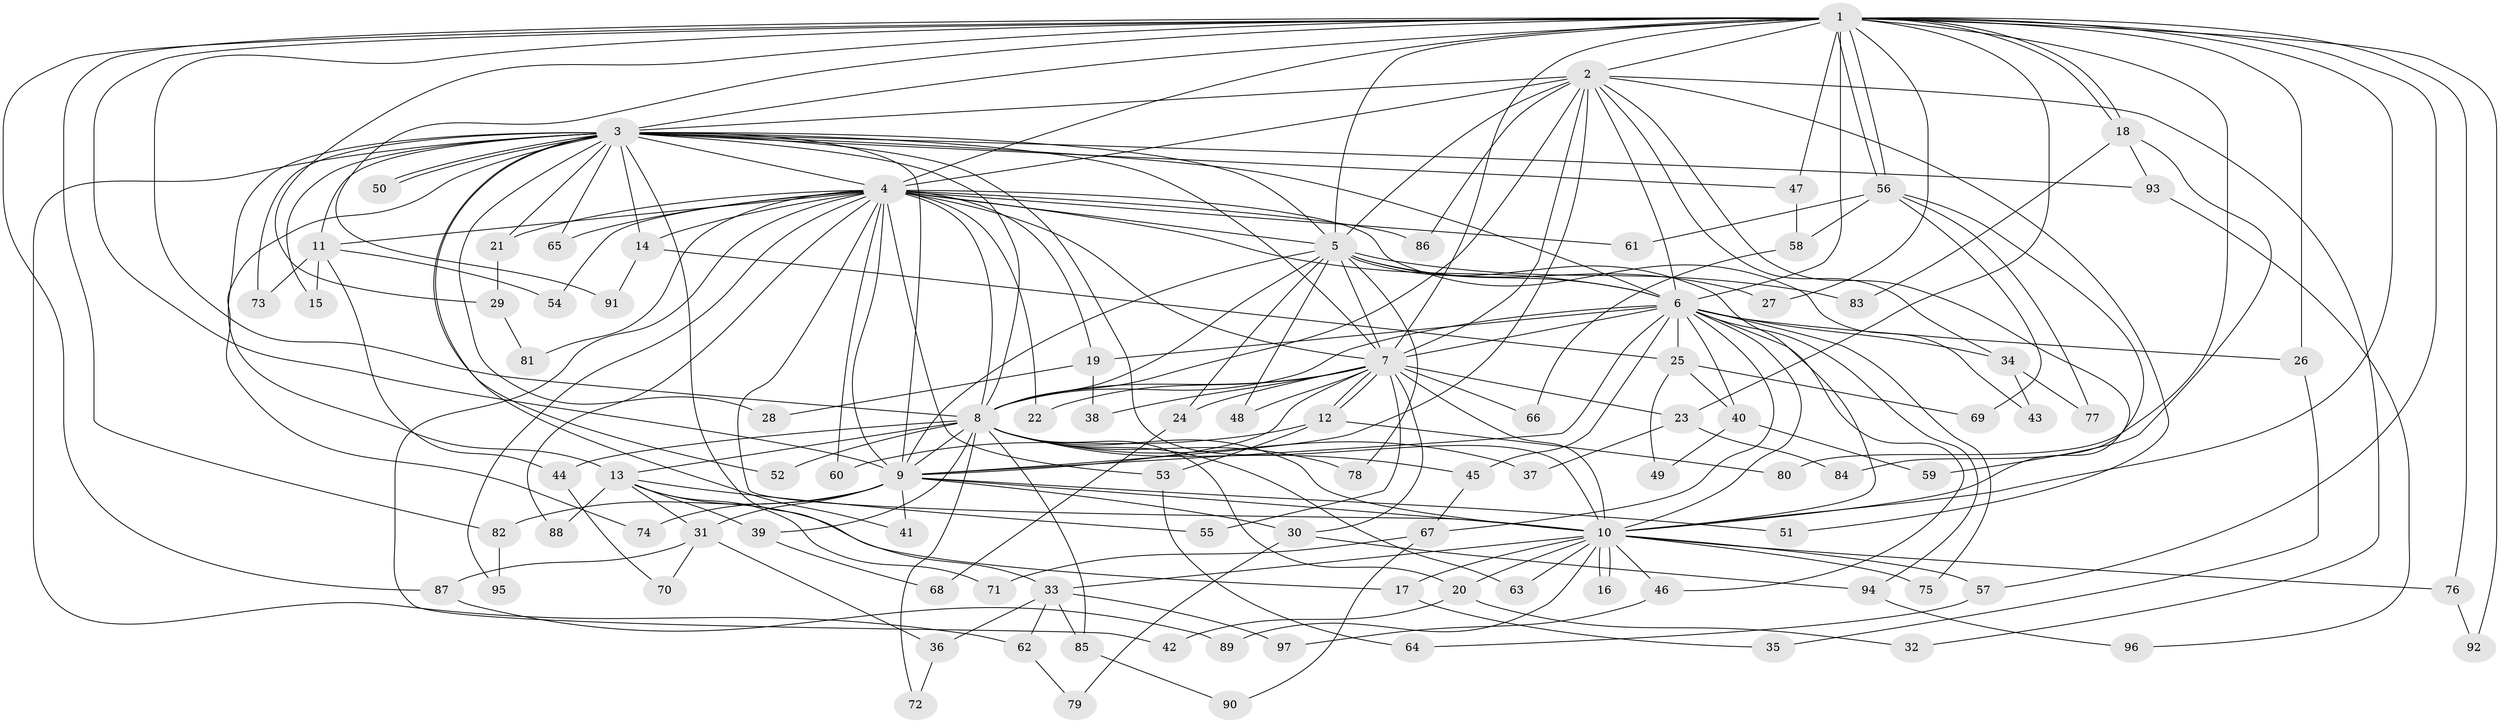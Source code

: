 // Generated by graph-tools (version 1.1) at 2025/25/03/09/25 03:25:52]
// undirected, 97 vertices, 219 edges
graph export_dot {
graph [start="1"]
  node [color=gray90,style=filled];
  1;
  2;
  3;
  4;
  5;
  6;
  7;
  8;
  9;
  10;
  11;
  12;
  13;
  14;
  15;
  16;
  17;
  18;
  19;
  20;
  21;
  22;
  23;
  24;
  25;
  26;
  27;
  28;
  29;
  30;
  31;
  32;
  33;
  34;
  35;
  36;
  37;
  38;
  39;
  40;
  41;
  42;
  43;
  44;
  45;
  46;
  47;
  48;
  49;
  50;
  51;
  52;
  53;
  54;
  55;
  56;
  57;
  58;
  59;
  60;
  61;
  62;
  63;
  64;
  65;
  66;
  67;
  68;
  69;
  70;
  71;
  72;
  73;
  74;
  75;
  76;
  77;
  78;
  79;
  80;
  81;
  82;
  83;
  84;
  85;
  86;
  87;
  88;
  89;
  90;
  91;
  92;
  93;
  94;
  95;
  96;
  97;
  1 -- 2;
  1 -- 3;
  1 -- 4;
  1 -- 5;
  1 -- 6;
  1 -- 7;
  1 -- 8;
  1 -- 9;
  1 -- 10;
  1 -- 18;
  1 -- 18;
  1 -- 23;
  1 -- 26;
  1 -- 27;
  1 -- 29;
  1 -- 47;
  1 -- 56;
  1 -- 56;
  1 -- 57;
  1 -- 76;
  1 -- 80;
  1 -- 82;
  1 -- 87;
  1 -- 91;
  1 -- 92;
  2 -- 3;
  2 -- 4;
  2 -- 5;
  2 -- 6;
  2 -- 7;
  2 -- 8;
  2 -- 9;
  2 -- 10;
  2 -- 32;
  2 -- 34;
  2 -- 51;
  2 -- 86;
  3 -- 4;
  3 -- 5;
  3 -- 6;
  3 -- 7;
  3 -- 8;
  3 -- 9;
  3 -- 10;
  3 -- 11;
  3 -- 13;
  3 -- 14;
  3 -- 15;
  3 -- 21;
  3 -- 28;
  3 -- 33;
  3 -- 41;
  3 -- 47;
  3 -- 50;
  3 -- 50;
  3 -- 52;
  3 -- 62;
  3 -- 65;
  3 -- 73;
  3 -- 74;
  3 -- 93;
  4 -- 5;
  4 -- 6;
  4 -- 7;
  4 -- 8;
  4 -- 9;
  4 -- 10;
  4 -- 11;
  4 -- 14;
  4 -- 19;
  4 -- 21;
  4 -- 22;
  4 -- 42;
  4 -- 43;
  4 -- 53;
  4 -- 54;
  4 -- 60;
  4 -- 61;
  4 -- 65;
  4 -- 81;
  4 -- 86;
  4 -- 88;
  4 -- 95;
  5 -- 6;
  5 -- 7;
  5 -- 8;
  5 -- 9;
  5 -- 10;
  5 -- 24;
  5 -- 27;
  5 -- 48;
  5 -- 78;
  5 -- 83;
  6 -- 7;
  6 -- 8;
  6 -- 9;
  6 -- 10;
  6 -- 19;
  6 -- 25;
  6 -- 26;
  6 -- 34;
  6 -- 40;
  6 -- 45;
  6 -- 46;
  6 -- 67;
  6 -- 75;
  6 -- 94;
  7 -- 8;
  7 -- 9;
  7 -- 10;
  7 -- 12;
  7 -- 12;
  7 -- 22;
  7 -- 23;
  7 -- 24;
  7 -- 30;
  7 -- 38;
  7 -- 48;
  7 -- 55;
  7 -- 66;
  8 -- 9;
  8 -- 10;
  8 -- 13;
  8 -- 20;
  8 -- 37;
  8 -- 39;
  8 -- 44;
  8 -- 45;
  8 -- 52;
  8 -- 63;
  8 -- 72;
  8 -- 78;
  8 -- 85;
  9 -- 10;
  9 -- 30;
  9 -- 31;
  9 -- 41;
  9 -- 51;
  9 -- 74;
  9 -- 82;
  10 -- 16;
  10 -- 16;
  10 -- 17;
  10 -- 20;
  10 -- 33;
  10 -- 46;
  10 -- 57;
  10 -- 63;
  10 -- 75;
  10 -- 76;
  10 -- 89;
  11 -- 15;
  11 -- 44;
  11 -- 54;
  11 -- 73;
  12 -- 53;
  12 -- 60;
  12 -- 80;
  13 -- 17;
  13 -- 31;
  13 -- 39;
  13 -- 55;
  13 -- 71;
  13 -- 88;
  14 -- 25;
  14 -- 91;
  17 -- 35;
  18 -- 59;
  18 -- 83;
  18 -- 93;
  19 -- 28;
  19 -- 38;
  20 -- 32;
  20 -- 42;
  21 -- 29;
  23 -- 37;
  23 -- 84;
  24 -- 68;
  25 -- 40;
  25 -- 49;
  25 -- 69;
  26 -- 35;
  29 -- 81;
  30 -- 79;
  30 -- 94;
  31 -- 36;
  31 -- 70;
  31 -- 87;
  33 -- 36;
  33 -- 62;
  33 -- 85;
  33 -- 97;
  34 -- 43;
  34 -- 77;
  36 -- 72;
  39 -- 68;
  40 -- 49;
  40 -- 59;
  44 -- 70;
  45 -- 67;
  46 -- 97;
  47 -- 58;
  53 -- 64;
  56 -- 58;
  56 -- 61;
  56 -- 69;
  56 -- 77;
  56 -- 84;
  57 -- 64;
  58 -- 66;
  62 -- 79;
  67 -- 71;
  67 -- 90;
  76 -- 92;
  82 -- 95;
  85 -- 90;
  87 -- 89;
  93 -- 96;
  94 -- 96;
}

